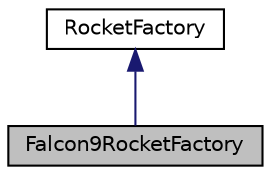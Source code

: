 digraph "Falcon9RocketFactory"
{
 // LATEX_PDF_SIZE
  edge [fontname="Helvetica",fontsize="10",labelfontname="Helvetica",labelfontsize="10"];
  node [fontname="Helvetica",fontsize="10",shape=record];
  Node1 [label="Falcon9RocketFactory",height=0.2,width=0.4,color="black", fillcolor="grey75", style="filled", fontcolor="black",tooltip="Falcon9RocketFactory Class."];
  Node2 -> Node1 [dir="back",color="midnightblue",fontsize="10",style="solid",fontname="Helvetica"];
  Node2 [label="RocketFactory",height=0.2,width=0.4,color="black", fillcolor="white", style="filled",URL="$classRocketFactory.html",tooltip="RocketFactory Class."];
}
